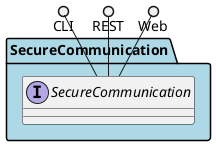 @startuml



package "SecureCommunication" #lightblue {

    interface "SecureCommunication" as i {
    
    }
}

CLI ()-- i
REST ()-- i
Web ()-- i

package "SecureCommunication" #lightblue {
    
}



@enduml
